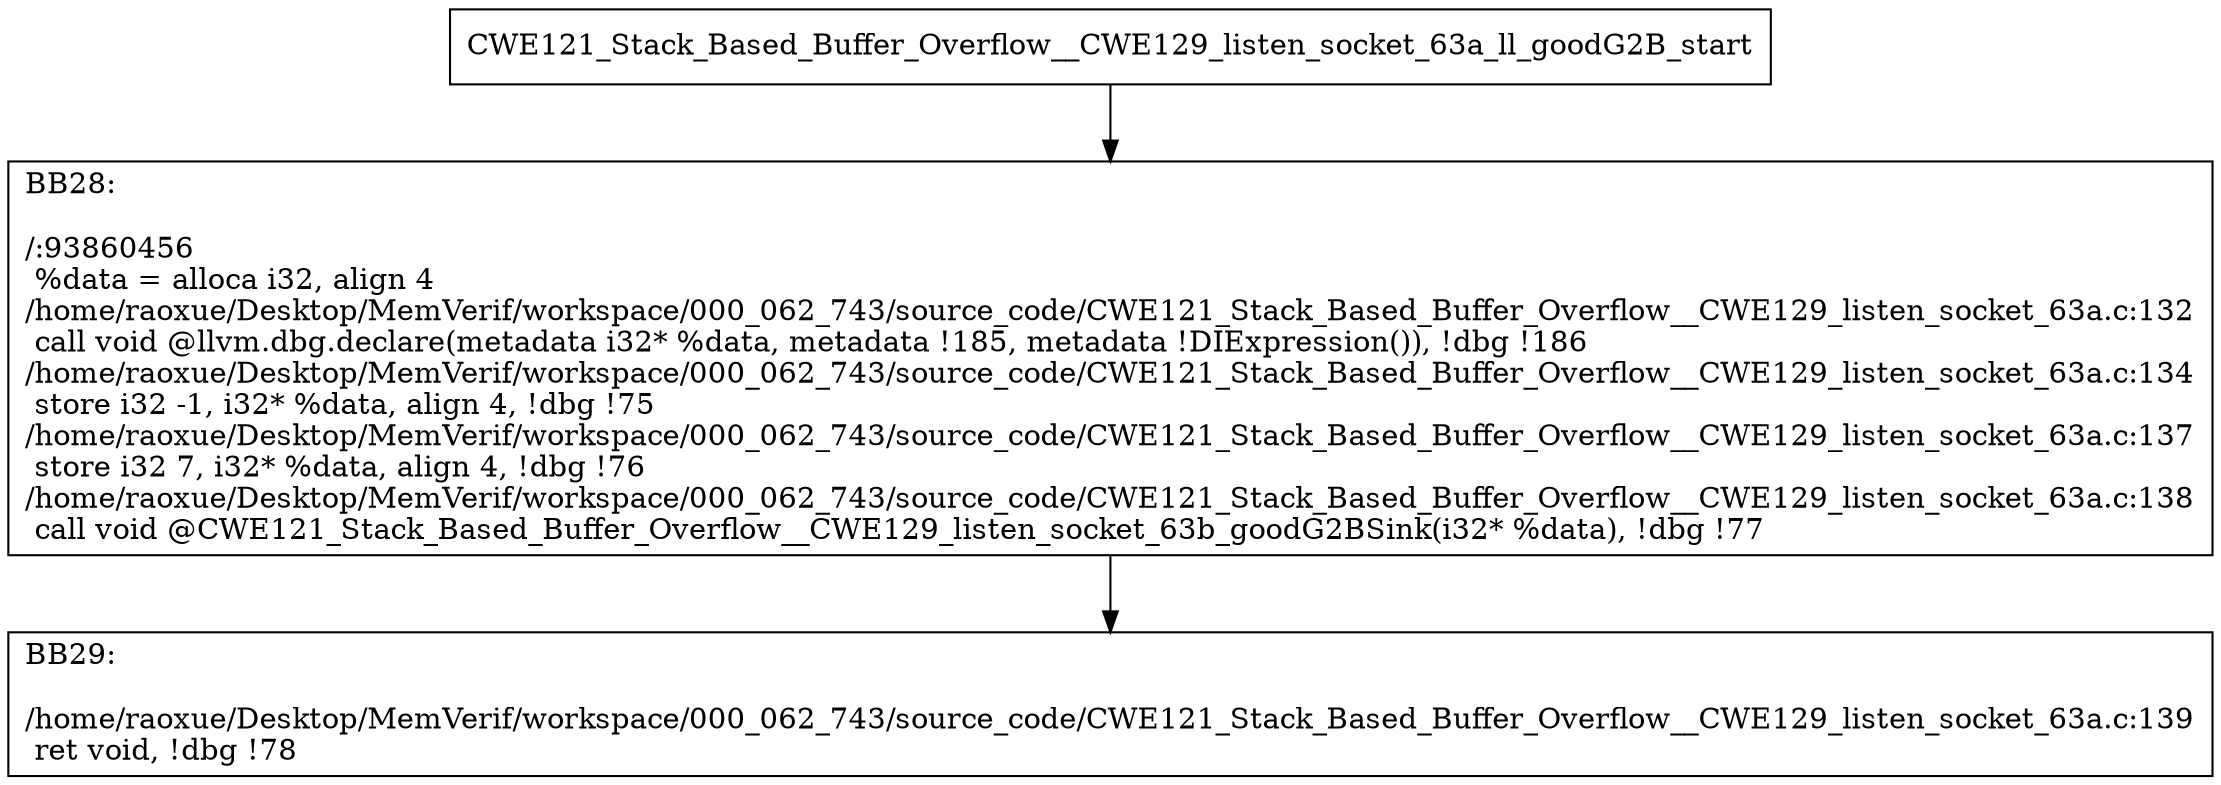 digraph "CFG for'CWE121_Stack_Based_Buffer_Overflow__CWE129_listen_socket_63a_ll_goodG2B' function" {
	BBCWE121_Stack_Based_Buffer_Overflow__CWE129_listen_socket_63a_ll_goodG2B_start[shape=record,label="{CWE121_Stack_Based_Buffer_Overflow__CWE129_listen_socket_63a_ll_goodG2B_start}"];
	BBCWE121_Stack_Based_Buffer_Overflow__CWE129_listen_socket_63a_ll_goodG2B_start-> CWE121_Stack_Based_Buffer_Overflow__CWE129_listen_socket_63a_ll_goodG2BBB28;
	CWE121_Stack_Based_Buffer_Overflow__CWE129_listen_socket_63a_ll_goodG2BBB28 [shape=record, label="{BB28:\l\l/:93860456\l
  %data = alloca i32, align 4\l
/home/raoxue/Desktop/MemVerif/workspace/000_062_743/source_code/CWE121_Stack_Based_Buffer_Overflow__CWE129_listen_socket_63a.c:132\l
  call void @llvm.dbg.declare(metadata i32* %data, metadata !185, metadata !DIExpression()), !dbg !186\l
/home/raoxue/Desktop/MemVerif/workspace/000_062_743/source_code/CWE121_Stack_Based_Buffer_Overflow__CWE129_listen_socket_63a.c:134\l
  store i32 -1, i32* %data, align 4, !dbg !75\l
/home/raoxue/Desktop/MemVerif/workspace/000_062_743/source_code/CWE121_Stack_Based_Buffer_Overflow__CWE129_listen_socket_63a.c:137\l
  store i32 7, i32* %data, align 4, !dbg !76\l
/home/raoxue/Desktop/MemVerif/workspace/000_062_743/source_code/CWE121_Stack_Based_Buffer_Overflow__CWE129_listen_socket_63a.c:138\l
  call void @CWE121_Stack_Based_Buffer_Overflow__CWE129_listen_socket_63b_goodG2BSink(i32* %data), !dbg !77\l
}"];
	CWE121_Stack_Based_Buffer_Overflow__CWE129_listen_socket_63a_ll_goodG2BBB28-> CWE121_Stack_Based_Buffer_Overflow__CWE129_listen_socket_63a_ll_goodG2BBB29;
	CWE121_Stack_Based_Buffer_Overflow__CWE129_listen_socket_63a_ll_goodG2BBB29 [shape=record, label="{BB29:\l\l/home/raoxue/Desktop/MemVerif/workspace/000_062_743/source_code/CWE121_Stack_Based_Buffer_Overflow__CWE129_listen_socket_63a.c:139\l
  ret void, !dbg !78\l
}"];
}
